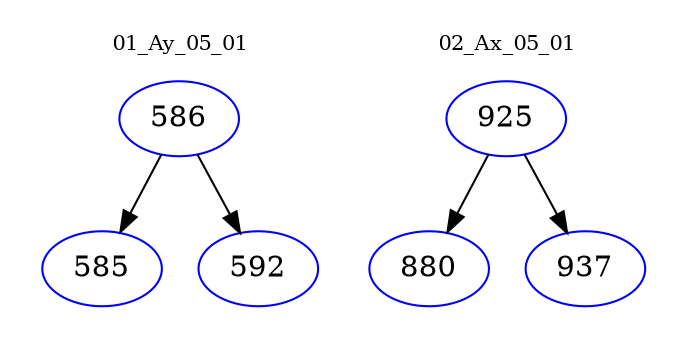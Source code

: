 digraph{
subgraph cluster_0 {
color = white
label = "01_Ay_05_01";
fontsize=10;
T0_586 [label="586", color="blue"]
T0_586 -> T0_585 [color="black"]
T0_585 [label="585", color="blue"]
T0_586 -> T0_592 [color="black"]
T0_592 [label="592", color="blue"]
}
subgraph cluster_1 {
color = white
label = "02_Ax_05_01";
fontsize=10;
T1_925 [label="925", color="blue"]
T1_925 -> T1_880 [color="black"]
T1_880 [label="880", color="blue"]
T1_925 -> T1_937 [color="black"]
T1_937 [label="937", color="blue"]
}
}

